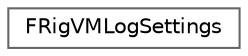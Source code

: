 digraph "Graphical Class Hierarchy"
{
 // INTERACTIVE_SVG=YES
 // LATEX_PDF_SIZE
  bgcolor="transparent";
  edge [fontname=Helvetica,fontsize=10,labelfontname=Helvetica,labelfontsize=10];
  node [fontname=Helvetica,fontsize=10,shape=box,height=0.2,width=0.4];
  rankdir="LR";
  Node0 [id="Node000000",label="FRigVMLogSettings",height=0.2,width=0.4,color="grey40", fillcolor="white", style="filled",URL="$dd/d5c/structFRigVMLogSettings.html",tooltip=" "];
}
